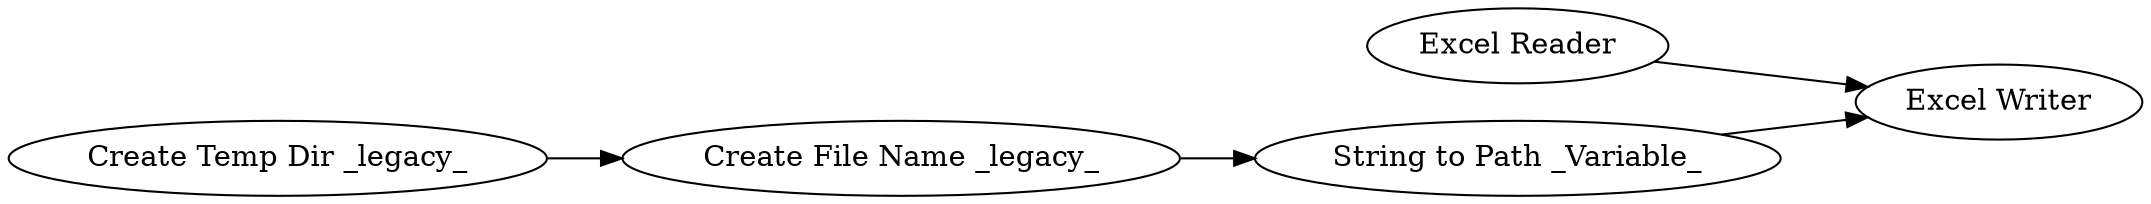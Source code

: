 digraph {
	2 -> 5
	5 -> 4
	3 -> 4
	1 -> 2
	5 [label="String to Path _Variable_"]
	1 [label="Create Temp Dir _legacy_"]
	4 [label="Excel Writer"]
	3 [label="Excel Reader"]
	2 [label="Create File Name _legacy_"]
	rankdir=LR
}
